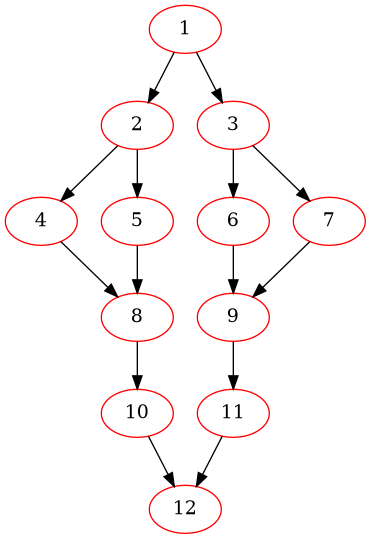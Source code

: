 @startdot
digraph graph01 {
node [color=Red]
       1->{2 3}
       2->{4 5}
       3->{6 7}
       4->{8}
       5->{8}
       6->{9}
       7->{9}
       8->{10}
       9->{11}
       10-> {12}
       11->{12}


}


@enddot